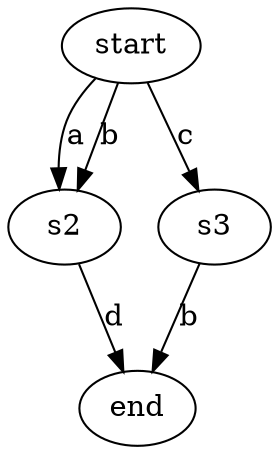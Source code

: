 digraph G
{
  //nodes
  s1[label=start];
  s2;
  s3;
  s4[label=end];
  //edges
  s1->s2[label=a];
  s1->s3[label=c];
  s1->s2[label=b];
  s3->s4[label=b];
  s2->s4[label=d];
}